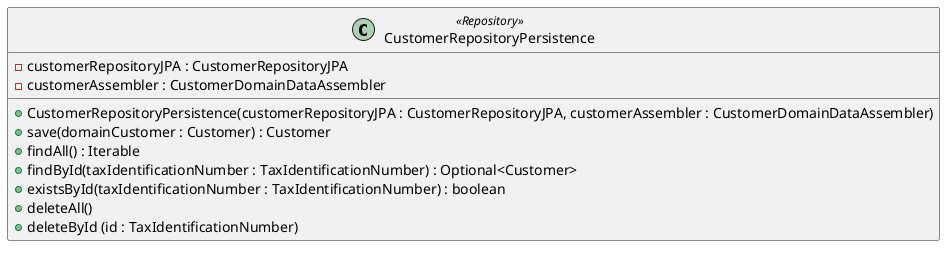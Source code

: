 @startuml
'https://plantuml.com/class-diagram

class CustomerRepositoryPersistence<<Repository>> {
    - customerRepositoryJPA : CustomerRepositoryJPA
    - customerAssembler : CustomerDomainDataAssembler

    + CustomerRepositoryPersistence(customerRepositoryJPA : CustomerRepositoryJPA, customerAssembler : CustomerDomainDataAssembler)
    + save(domainCustomer : Customer) : Customer
    + findAll() : Iterable
    + findById(taxIdentificationNumber : TaxIdentificationNumber) : Optional<Customer>
    + existsById(taxIdentificationNumber : TaxIdentificationNumber) : boolean
    + deleteAll()
    + deleteById (id : TaxIdentificationNumber)
}

@enduml